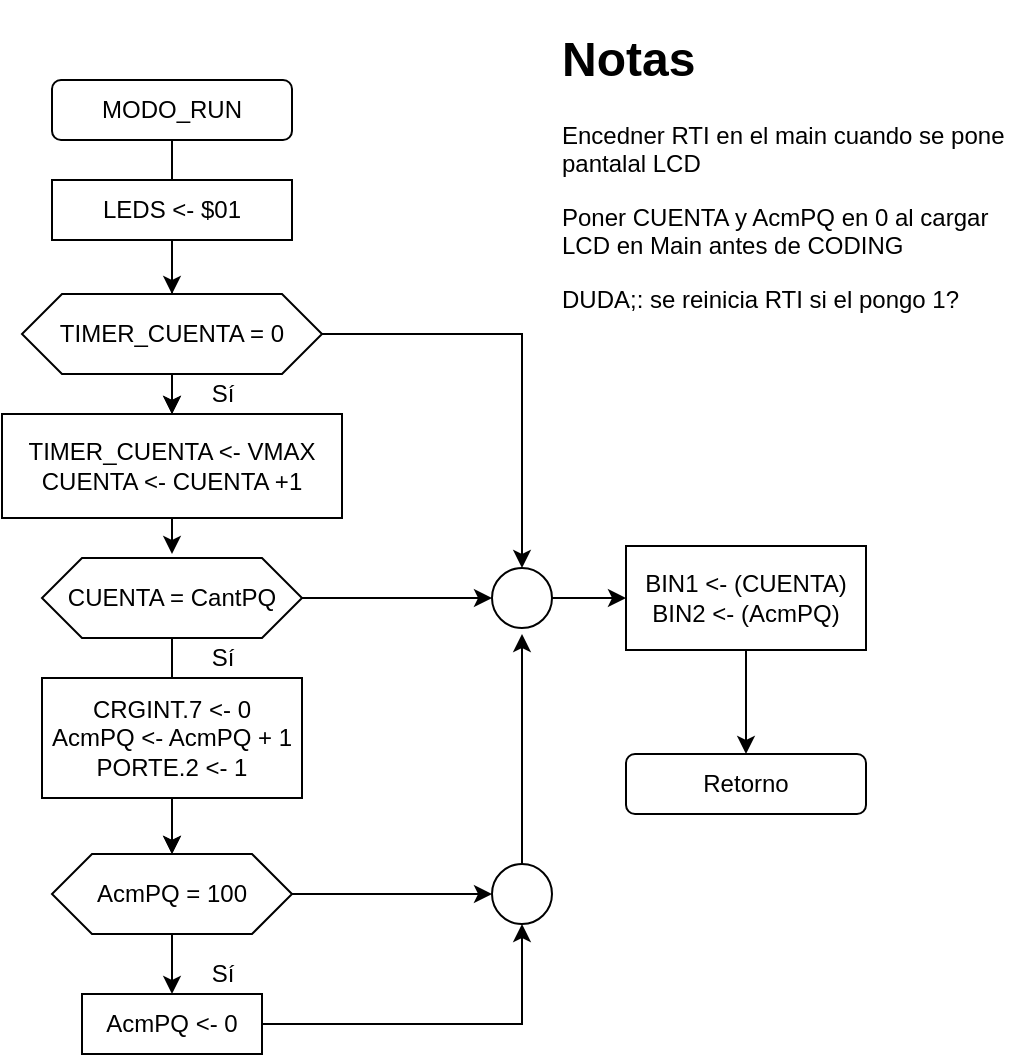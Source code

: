 <mxfile version="14.3.0" type="github"><diagram id="s2oTpMUqqWpcjdvo57Ak" name="Page-1"><mxGraphModel dx="546" dy="938" grid="1" gridSize="10" guides="1" tooltips="1" connect="1" arrows="1" fold="1" page="1" pageScale="1" pageWidth="850" pageHeight="1100" math="0" shadow="0"><root><mxCell id="0"/><mxCell id="1" parent="0"/><mxCell id="NwXhowLLA3VB9eNJk_q1-10" value="" style="edgeStyle=orthogonalEdgeStyle;rounded=0;orthogonalLoop=1;jettySize=auto;html=1;" edge="1" parent="1" source="NwXhowLLA3VB9eNJk_q1-1" target="NwXhowLLA3VB9eNJk_q1-4"><mxGeometry relative="1" as="geometry"/></mxCell><mxCell id="NwXhowLLA3VB9eNJk_q1-1" value="MODO_RUN" style="rounded=1;whiteSpace=wrap;html=1;" vertex="1" parent="1"><mxGeometry x="130" y="93" width="120" height="30" as="geometry"/></mxCell><mxCell id="NwXhowLLA3VB9eNJk_q1-9" value="" style="edgeStyle=orthogonalEdgeStyle;rounded=0;orthogonalLoop=1;jettySize=auto;html=1;" edge="1" parent="1" source="NwXhowLLA3VB9eNJk_q1-2" target="NwXhowLLA3VB9eNJk_q1-6"><mxGeometry relative="1" as="geometry"/></mxCell><mxCell id="NwXhowLLA3VB9eNJk_q1-2" value="&lt;div&gt;LEDS &amp;lt;- $01&lt;/div&gt;" style="rounded=0;whiteSpace=wrap;html=1;" vertex="1" parent="1"><mxGeometry x="130" y="143" width="120" height="30" as="geometry"/></mxCell><mxCell id="NwXhowLLA3VB9eNJk_q1-3" value="&lt;h1&gt;Notas&lt;/h1&gt;&lt;p&gt;Encedner RTI en el main cuando se pone pantalal LCD&lt;/p&gt;&lt;p&gt;Poner CUENTA y AcmPQ en 0 al cargar LCD en Main antes de CODING&lt;br&gt;&lt;/p&gt;&lt;p&gt;DUDA;: se reinicia RTI si el pongo 1?&lt;br&gt;&lt;/p&gt;" style="text;html=1;strokeColor=none;fillColor=none;spacing=5;spacingTop=-20;whiteSpace=wrap;overflow=hidden;rounded=0;" vertex="1" parent="1"><mxGeometry x="380" y="63" width="230" height="190" as="geometry"/></mxCell><mxCell id="NwXhowLLA3VB9eNJk_q1-8" style="edgeStyle=orthogonalEdgeStyle;rounded=0;orthogonalLoop=1;jettySize=auto;html=1;entryX=0.5;entryY=0;entryDx=0;entryDy=0;" edge="1" parent="1" source="NwXhowLLA3VB9eNJk_q1-4" target="NwXhowLLA3VB9eNJk_q1-6"><mxGeometry relative="1" as="geometry"/></mxCell><mxCell id="NwXhowLLA3VB9eNJk_q1-33" style="edgeStyle=orthogonalEdgeStyle;rounded=0;orthogonalLoop=1;jettySize=auto;html=1;exitX=1;exitY=0.5;exitDx=0;exitDy=0;entryX=0.5;entryY=0;entryDx=0;entryDy=0;" edge="1" parent="1" source="NwXhowLLA3VB9eNJk_q1-4" target="NwXhowLLA3VB9eNJk_q1-30"><mxGeometry relative="1" as="geometry"/></mxCell><mxCell id="NwXhowLLA3VB9eNJk_q1-4" value="TIMER_CUENTA = 0" style="shape=hexagon;perimeter=hexagonPerimeter2;whiteSpace=wrap;html=1;fixedSize=1;" vertex="1" parent="1"><mxGeometry x="115" y="200" width="150" height="40" as="geometry"/></mxCell><mxCell id="NwXhowLLA3VB9eNJk_q1-11" style="edgeStyle=orthogonalEdgeStyle;rounded=0;orthogonalLoop=1;jettySize=auto;html=1;exitX=0.5;exitY=1;exitDx=0;exitDy=0;" edge="1" parent="1" source="NwXhowLLA3VB9eNJk_q1-6"><mxGeometry relative="1" as="geometry"><mxPoint x="190" y="330" as="targetPoint"/></mxGeometry></mxCell><mxCell id="NwXhowLLA3VB9eNJk_q1-6" value="&lt;div&gt;TIMER_CUENTA &amp;lt;- VMAX&lt;/div&gt;&lt;div&gt;CUENTA &amp;lt;- CUENTA +1&lt;/div&gt;" style="rounded=0;whiteSpace=wrap;html=1;" vertex="1" parent="1"><mxGeometry x="105" y="260" width="170" height="52" as="geometry"/></mxCell><mxCell id="NwXhowLLA3VB9eNJk_q1-20" value="" style="edgeStyle=orthogonalEdgeStyle;rounded=0;orthogonalLoop=1;jettySize=auto;html=1;" edge="1" parent="1" source="NwXhowLLA3VB9eNJk_q1-7" target="NwXhowLLA3VB9eNJk_q1-16"><mxGeometry relative="1" as="geometry"/></mxCell><mxCell id="NwXhowLLA3VB9eNJk_q1-7" value="CUENTA = CantPQ" style="shape=hexagon;perimeter=hexagonPerimeter2;whiteSpace=wrap;html=1;fixedSize=1;" vertex="1" parent="1"><mxGeometry x="125" y="332" width="130" height="40" as="geometry"/></mxCell><mxCell id="NwXhowLLA3VB9eNJk_q1-12" value="Sí" style="text;html=1;align=center;verticalAlign=middle;resizable=0;points=[];autosize=1;" vertex="1" parent="1"><mxGeometry x="200" y="240" width="30" height="20" as="geometry"/></mxCell><mxCell id="NwXhowLLA3VB9eNJk_q1-13" value="Sí" style="text;html=1;align=center;verticalAlign=middle;resizable=0;points=[];autosize=1;" vertex="1" parent="1"><mxGeometry x="200" y="372" width="30" height="20" as="geometry"/></mxCell><mxCell id="NwXhowLLA3VB9eNJk_q1-19" value="" style="edgeStyle=orthogonalEdgeStyle;rounded=0;orthogonalLoop=1;jettySize=auto;html=1;" edge="1" parent="1" source="NwXhowLLA3VB9eNJk_q1-15" target="NwXhowLLA3VB9eNJk_q1-16"><mxGeometry relative="1" as="geometry"/></mxCell><mxCell id="NwXhowLLA3VB9eNJk_q1-15" value="&lt;div&gt;CRGINT.7 &amp;lt;- 0&lt;/div&gt;&lt;div&gt;AcmPQ &amp;lt;- AcmPQ + 1&lt;/div&gt;&lt;div&gt;PORTE.2 &amp;lt;- 1&lt;br&gt;&lt;/div&gt;" style="rounded=0;whiteSpace=wrap;html=1;" vertex="1" parent="1"><mxGeometry x="125" y="392" width="130" height="60" as="geometry"/></mxCell><mxCell id="NwXhowLLA3VB9eNJk_q1-18" value="" style="edgeStyle=orthogonalEdgeStyle;rounded=0;orthogonalLoop=1;jettySize=auto;html=1;" edge="1" parent="1" source="NwXhowLLA3VB9eNJk_q1-16" target="NwXhowLLA3VB9eNJk_q1-17"><mxGeometry relative="1" as="geometry"/></mxCell><mxCell id="NwXhowLLA3VB9eNJk_q1-27" value="" style="edgeStyle=orthogonalEdgeStyle;rounded=0;orthogonalLoop=1;jettySize=auto;html=1;" edge="1" parent="1" source="NwXhowLLA3VB9eNJk_q1-16" target="NwXhowLLA3VB9eNJk_q1-25"><mxGeometry relative="1" as="geometry"/></mxCell><mxCell id="NwXhowLLA3VB9eNJk_q1-16" value="AcmPQ = 100" style="shape=hexagon;perimeter=hexagonPerimeter2;whiteSpace=wrap;html=1;fixedSize=1;" vertex="1" parent="1"><mxGeometry x="130" y="480" width="120" height="40" as="geometry"/></mxCell><mxCell id="NwXhowLLA3VB9eNJk_q1-26" style="edgeStyle=orthogonalEdgeStyle;rounded=0;orthogonalLoop=1;jettySize=auto;html=1;entryX=0.5;entryY=1;entryDx=0;entryDy=0;" edge="1" parent="1" source="NwXhowLLA3VB9eNJk_q1-17" target="NwXhowLLA3VB9eNJk_q1-25"><mxGeometry relative="1" as="geometry"/></mxCell><mxCell id="NwXhowLLA3VB9eNJk_q1-17" value="&lt;div&gt;AcmPQ &amp;lt;- 0&lt;br&gt;&lt;/div&gt;" style="rounded=0;whiteSpace=wrap;html=1;" vertex="1" parent="1"><mxGeometry x="145" y="550" width="90" height="30" as="geometry"/></mxCell><mxCell id="NwXhowLLA3VB9eNJk_q1-34" style="edgeStyle=orthogonalEdgeStyle;rounded=0;orthogonalLoop=1;jettySize=auto;html=1;" edge="1" parent="1" source="NwXhowLLA3VB9eNJk_q1-25"><mxGeometry relative="1" as="geometry"><mxPoint x="365" y="370" as="targetPoint"/></mxGeometry></mxCell><mxCell id="NwXhowLLA3VB9eNJk_q1-25" value="" style="ellipse;whiteSpace=wrap;html=1;aspect=fixed;" vertex="1" parent="1"><mxGeometry x="350" y="485" width="30" height="30" as="geometry"/></mxCell><mxCell id="NwXhowLLA3VB9eNJk_q1-29" value="Sí" style="text;html=1;align=center;verticalAlign=middle;resizable=0;points=[];autosize=1;" vertex="1" parent="1"><mxGeometry x="200" y="530" width="30" height="20" as="geometry"/></mxCell><mxCell id="NwXhowLLA3VB9eNJk_q1-37" value="" style="edgeStyle=orthogonalEdgeStyle;rounded=0;orthogonalLoop=1;jettySize=auto;html=1;" edge="1" parent="1" source="NwXhowLLA3VB9eNJk_q1-30" target="NwXhowLLA3VB9eNJk_q1-35"><mxGeometry relative="1" as="geometry"/></mxCell><mxCell id="NwXhowLLA3VB9eNJk_q1-30" value="" style="ellipse;whiteSpace=wrap;html=1;aspect=fixed;" vertex="1" parent="1"><mxGeometry x="350" y="337" width="30" height="30" as="geometry"/></mxCell><mxCell id="NwXhowLLA3VB9eNJk_q1-31" value="" style="edgeStyle=orthogonalEdgeStyle;rounded=0;orthogonalLoop=1;jettySize=auto;html=1;" edge="1" parent="1" source="NwXhowLLA3VB9eNJk_q1-7" target="NwXhowLLA3VB9eNJk_q1-30"><mxGeometry relative="1" as="geometry"><mxPoint x="255" y="352.0" as="sourcePoint"/><mxPoint x="425" y="352.0" as="targetPoint"/></mxGeometry></mxCell><mxCell id="NwXhowLLA3VB9eNJk_q1-32" value="Retorno" style="rounded=1;whiteSpace=wrap;html=1;" vertex="1" parent="1"><mxGeometry x="417" y="430" width="120" height="30" as="geometry"/></mxCell><mxCell id="NwXhowLLA3VB9eNJk_q1-36" style="edgeStyle=orthogonalEdgeStyle;rounded=0;orthogonalLoop=1;jettySize=auto;html=1;" edge="1" parent="1" source="NwXhowLLA3VB9eNJk_q1-35" target="NwXhowLLA3VB9eNJk_q1-32"><mxGeometry relative="1" as="geometry"/></mxCell><mxCell id="NwXhowLLA3VB9eNJk_q1-35" value="&lt;div&gt;BIN1 &amp;lt;- (CUENTA)&lt;/div&gt;&lt;div&gt;BIN2 &amp;lt;- (AcmPQ)&lt;br&gt;&lt;/div&gt;" style="rounded=0;whiteSpace=wrap;html=1;" vertex="1" parent="1"><mxGeometry x="417" y="326" width="120" height="52" as="geometry"/></mxCell></root></mxGraphModel></diagram></mxfile>